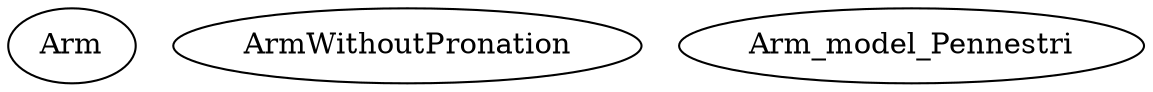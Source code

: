 /* Created by mdot for Matlab */
digraph m2html {

  Arm [URL="Arm.html"];
  ArmWithoutPronation [URL="ArmWithoutPronation.html"];
  Arm_model_Pennestri [URL="Arm_model_Pennestri.html"];
}